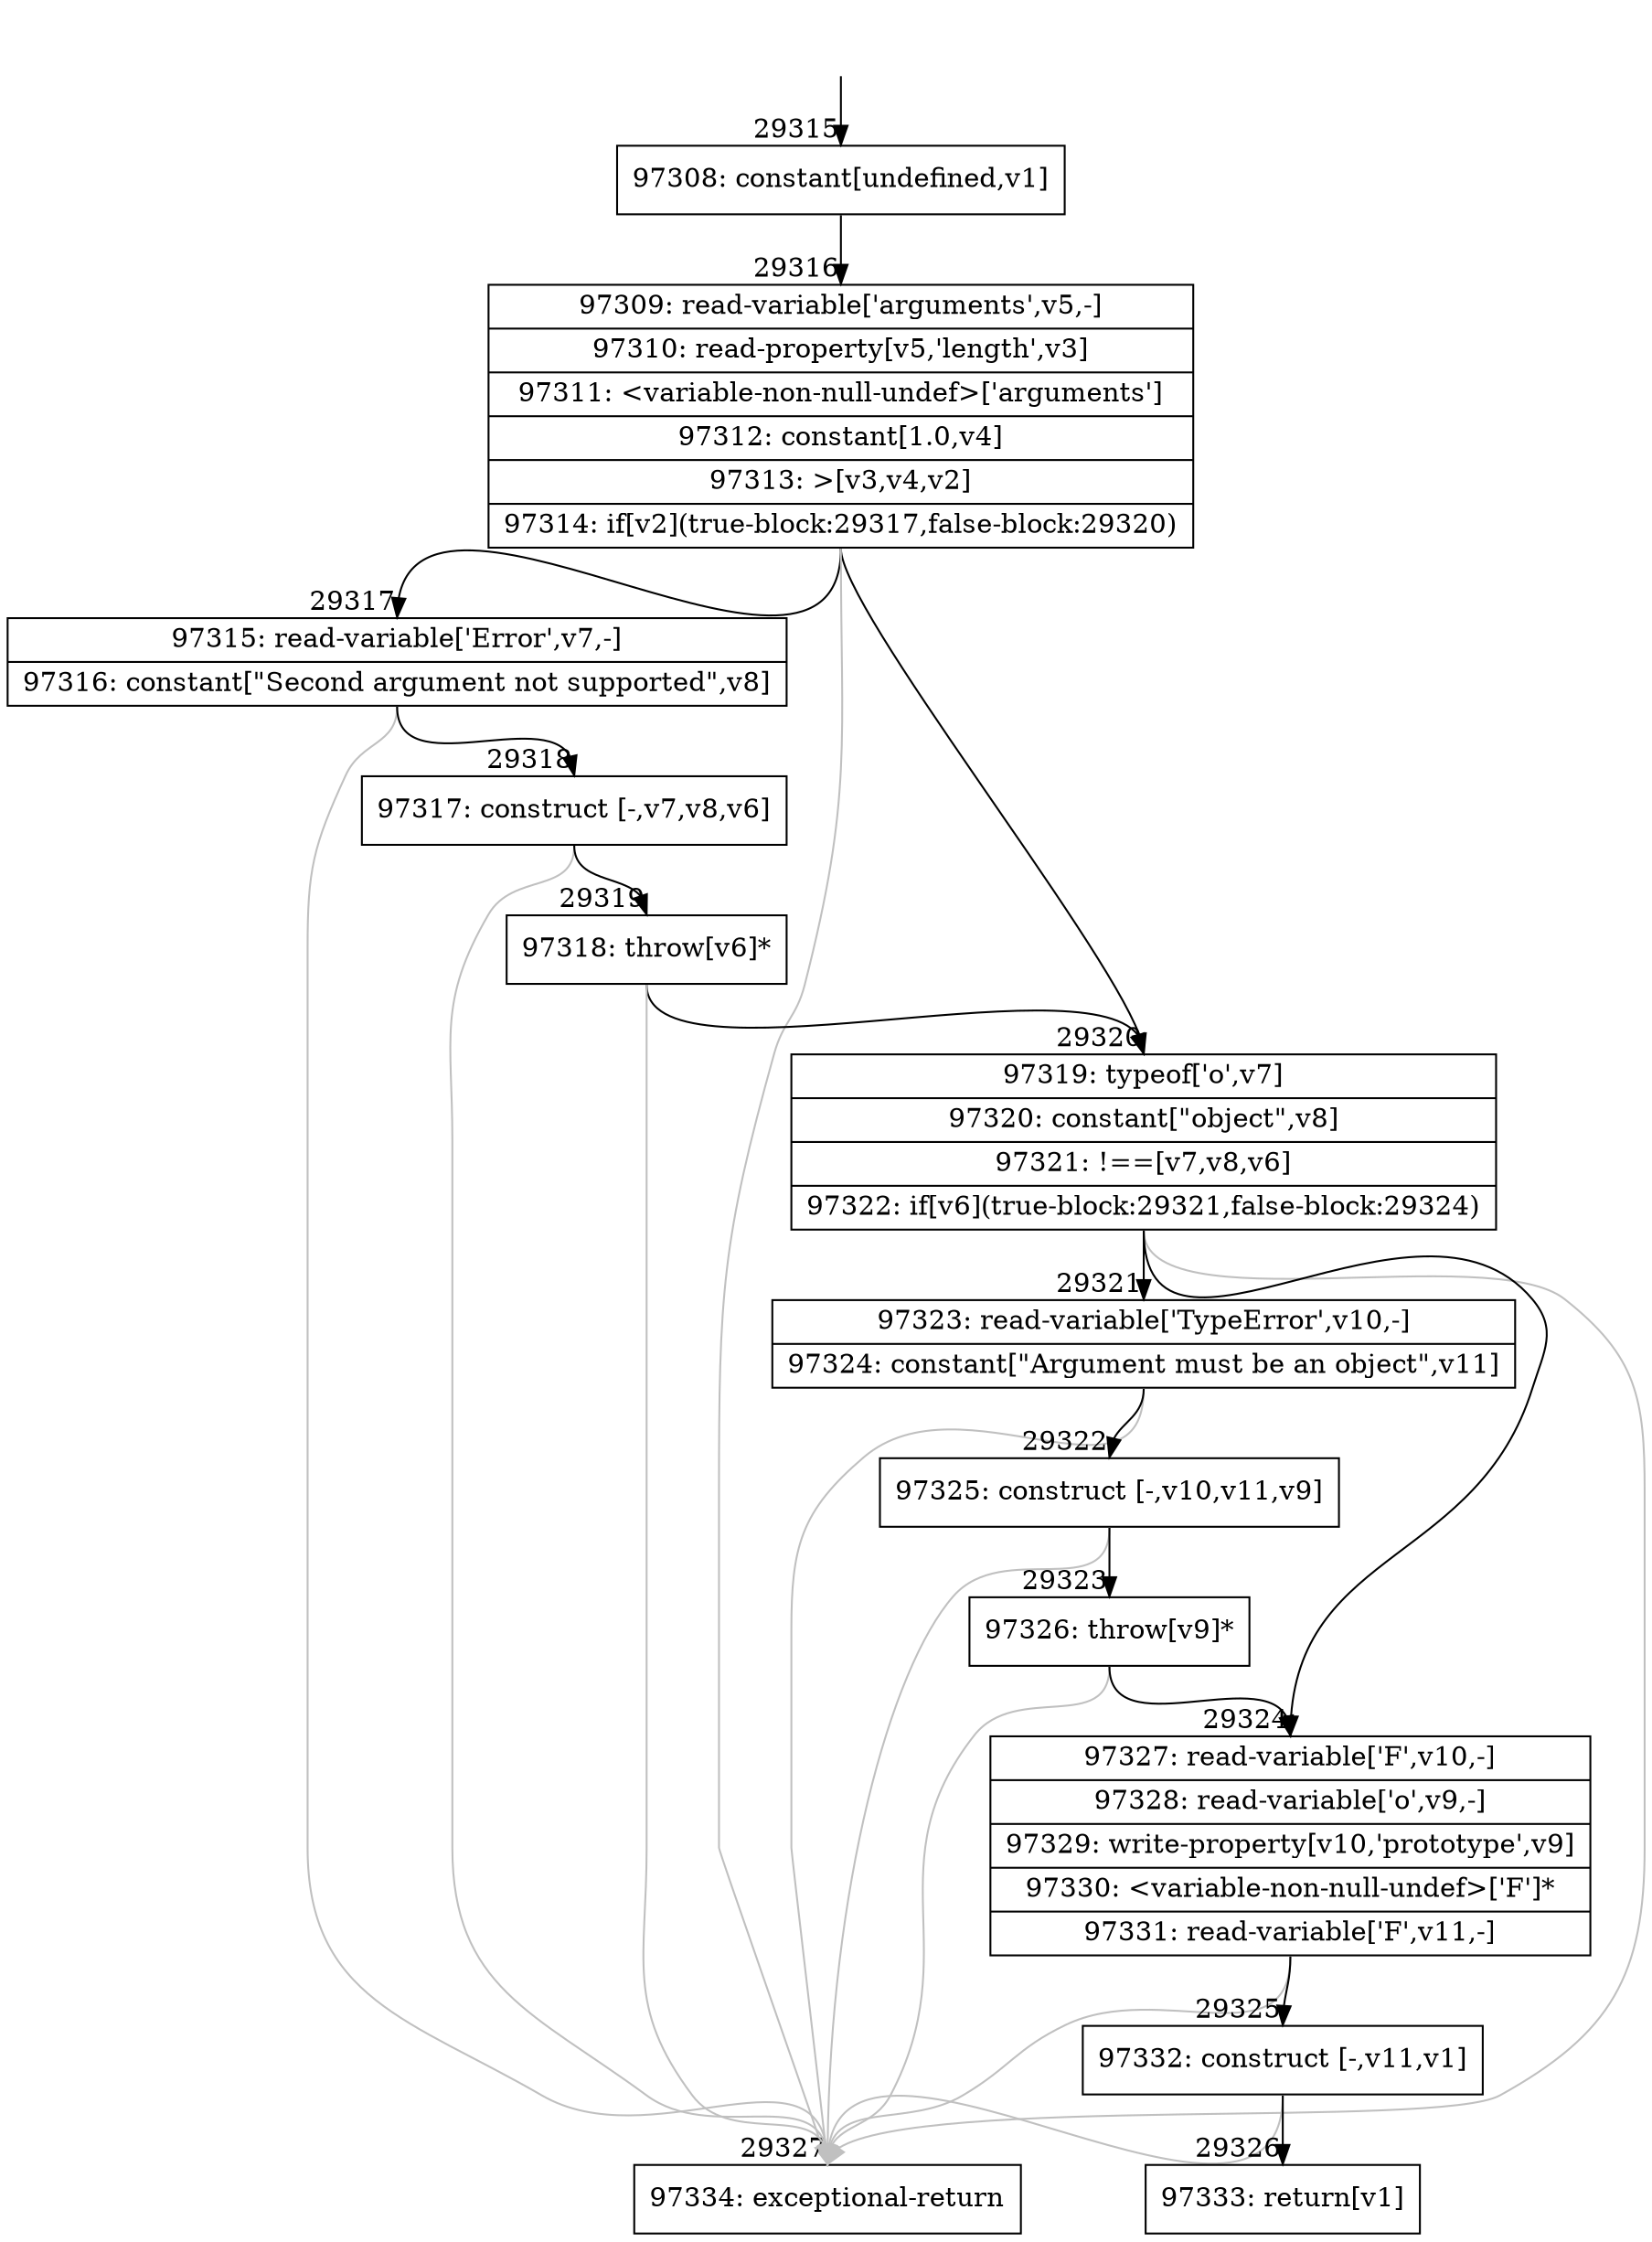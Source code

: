 digraph {
rankdir="TD"
BB_entry2607[shape=none,label=""];
BB_entry2607 -> BB29315 [tailport=s, headport=n, headlabel="    29315"]
BB29315 [shape=record label="{97308: constant[undefined,v1]}" ] 
BB29315 -> BB29316 [tailport=s, headport=n, headlabel="      29316"]
BB29316 [shape=record label="{97309: read-variable['arguments',v5,-]|97310: read-property[v5,'length',v3]|97311: \<variable-non-null-undef\>['arguments']|97312: constant[1.0,v4]|97313: \>[v3,v4,v2]|97314: if[v2](true-block:29317,false-block:29320)}" ] 
BB29316 -> BB29317 [tailport=s, headport=n, headlabel="      29317"]
BB29316 -> BB29320 [tailport=s, headport=n, headlabel="      29320"]
BB29316 -> BB29327 [tailport=s, headport=n, color=gray, headlabel="      29327"]
BB29317 [shape=record label="{97315: read-variable['Error',v7,-]|97316: constant[\"Second argument not supported\",v8]}" ] 
BB29317 -> BB29318 [tailport=s, headport=n, headlabel="      29318"]
BB29317 -> BB29327 [tailport=s, headport=n, color=gray]
BB29318 [shape=record label="{97317: construct [-,v7,v8,v6]}" ] 
BB29318 -> BB29319 [tailport=s, headport=n, headlabel="      29319"]
BB29318 -> BB29327 [tailport=s, headport=n, color=gray]
BB29319 [shape=record label="{97318: throw[v6]*}" ] 
BB29319 -> BB29320 [tailport=s, headport=n]
BB29319 -> BB29327 [tailport=s, headport=n, color=gray]
BB29320 [shape=record label="{97319: typeof['o',v7]|97320: constant[\"object\",v8]|97321: !==[v7,v8,v6]|97322: if[v6](true-block:29321,false-block:29324)}" ] 
BB29320 -> BB29321 [tailport=s, headport=n, headlabel="      29321"]
BB29320 -> BB29324 [tailport=s, headport=n, headlabel="      29324"]
BB29320 -> BB29327 [tailport=s, headport=n, color=gray]
BB29321 [shape=record label="{97323: read-variable['TypeError',v10,-]|97324: constant[\"Argument must be an object\",v11]}" ] 
BB29321 -> BB29322 [tailport=s, headport=n, headlabel="      29322"]
BB29321 -> BB29327 [tailport=s, headport=n, color=gray]
BB29322 [shape=record label="{97325: construct [-,v10,v11,v9]}" ] 
BB29322 -> BB29323 [tailport=s, headport=n, headlabel="      29323"]
BB29322 -> BB29327 [tailport=s, headport=n, color=gray]
BB29323 [shape=record label="{97326: throw[v9]*}" ] 
BB29323 -> BB29324 [tailport=s, headport=n]
BB29323 -> BB29327 [tailport=s, headport=n, color=gray]
BB29324 [shape=record label="{97327: read-variable['F',v10,-]|97328: read-variable['o',v9,-]|97329: write-property[v10,'prototype',v9]|97330: \<variable-non-null-undef\>['F']*|97331: read-variable['F',v11,-]}" ] 
BB29324 -> BB29325 [tailport=s, headport=n, headlabel="      29325"]
BB29324 -> BB29327 [tailport=s, headport=n, color=gray]
BB29325 [shape=record label="{97332: construct [-,v11,v1]}" ] 
BB29325 -> BB29326 [tailport=s, headport=n, headlabel="      29326"]
BB29325 -> BB29327 [tailport=s, headport=n, color=gray]
BB29326 [shape=record label="{97333: return[v1]}" ] 
BB29327 [shape=record label="{97334: exceptional-return}" ] 
//#$~ 52967
}
